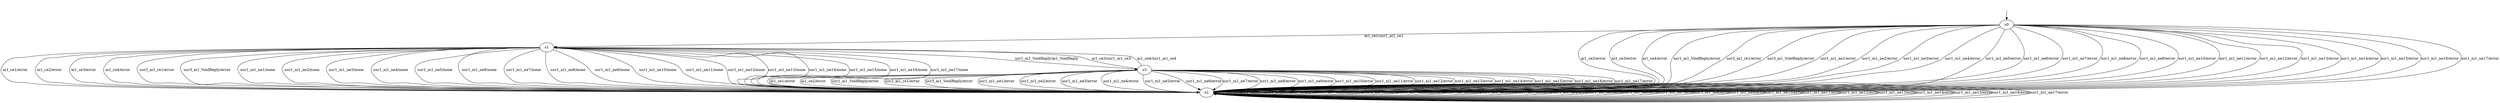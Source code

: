 digraph h0 {
s0 [label="s0"];
s1 [label="s1"];
s2 [label="s2"];
s3 [label="s3"];
s0 -> s1 [label="ai1_ce1/usr1_ai1_ce1"];
s0 -> s2 [label="ai1_ce2/error"];
s0 -> s2 [label="ai1_ce3/error"];
s0 -> s2 [label="ai1_ce4/error"];
s0 -> s2 [label="usr1_ai1_VoidReply/error"];
s0 -> s2 [label="usr2_ai1_re1/error"];
s0 -> s2 [label="usr3_ai1_VoidReply/error"];
s0 -> s2 [label="usr1_ni1_ne1/error"];
s0 -> s2 [label="usr1_ni1_ne2/error"];
s0 -> s2 [label="usr1_ni1_ne3/error"];
s0 -> s2 [label="usr1_ni1_ne4/error"];
s0 -> s2 [label="usr1_ni1_ne5/error"];
s0 -> s2 [label="usr1_ni1_ne6/error"];
s0 -> s2 [label="usr1_ni1_ne7/error"];
s0 -> s2 [label="usr1_ni1_ne8/error"];
s0 -> s2 [label="usr1_ni1_ne9/error"];
s0 -> s2 [label="usr1_ni1_ne10/error"];
s0 -> s2 [label="usr1_ni1_ne11/error"];
s0 -> s2 [label="usr1_ni1_ne12/error"];
s0 -> s2 [label="usr1_ni1_ne13/error"];
s0 -> s2 [label="usr1_ni1_ne14/error"];
s0 -> s2 [label="usr1_ni1_ne15/error"];
s0 -> s2 [label="usr1_ni1_ne16/error"];
s0 -> s2 [label="usr1_ni1_ne17/error"];
s1 -> s2 [label="ai1_ce1/error"];
s1 -> s2 [label="ai1_ce2/error"];
s1 -> s2 [label="ai1_ce3/error"];
s1 -> s2 [label="ai1_ce4/error"];
s1 -> s3 [label="usr1_ai1_VoidReply/ai1_VoidReply"];
s1 -> s2 [label="usr2_ai1_re1/error"];
s1 -> s2 [label="usr3_ai1_VoidReply/error"];
s1 -> s2 [label="usr1_ni1_ne1/none"];
s1 -> s2 [label="usr1_ni1_ne2/none"];
s1 -> s2 [label="usr1_ni1_ne3/none"];
s1 -> s2 [label="usr1_ni1_ne4/none"];
s1 -> s2 [label="usr1_ni1_ne5/none"];
s1 -> s2 [label="usr1_ni1_ne6/none"];
s1 -> s2 [label="usr1_ni1_ne7/none"];
s1 -> s2 [label="usr1_ni1_ne8/none"];
s1 -> s2 [label="usr1_ni1_ne9/none"];
s1 -> s2 [label="usr1_ni1_ne10/none"];
s1 -> s2 [label="usr1_ni1_ne11/none"];
s1 -> s2 [label="usr1_ni1_ne12/none"];
s1 -> s2 [label="usr1_ni1_ne13/none"];
s1 -> s2 [label="usr1_ni1_ne14/none"];
s1 -> s2 [label="usr1_ni1_ne15/none"];
s1 -> s2 [label="usr1_ni1_ne16/none"];
s1 -> s2 [label="usr1_ni1_ne17/none"];
s2 -> s2 [label="ai1_ce1/error"];
s2 -> s2 [label="ai1_ce2/error"];
s2 -> s2 [label="ai1_ce3/error"];
s2 -> s2 [label="ai1_ce4/error"];
s2 -> s2 [label="usr1_ai1_VoidReply/error"];
s2 -> s2 [label="usr2_ai1_re1/error"];
s2 -> s2 [label="usr3_ai1_VoidReply/error"];
s2 -> s2 [label="usr1_ni1_ne1/error"];
s2 -> s2 [label="usr1_ni1_ne2/error"];
s2 -> s2 [label="usr1_ni1_ne3/error"];
s2 -> s2 [label="usr1_ni1_ne4/error"];
s2 -> s2 [label="usr1_ni1_ne5/error"];
s2 -> s2 [label="usr1_ni1_ne6/error"];
s2 -> s2 [label="usr1_ni1_ne7/error"];
s2 -> s2 [label="usr1_ni1_ne8/error"];
s2 -> s2 [label="usr1_ni1_ne9/error"];
s2 -> s2 [label="usr1_ni1_ne10/error"];
s2 -> s2 [label="usr1_ni1_ne11/error"];
s2 -> s2 [label="usr1_ni1_ne12/error"];
s2 -> s2 [label="usr1_ni1_ne13/error"];
s2 -> s2 [label="usr1_ni1_ne14/error"];
s2 -> s2 [label="usr1_ni1_ne15/error"];
s2 -> s2 [label="usr1_ni1_ne16/error"];
s2 -> s2 [label="usr1_ni1_ne17/error"];
s3 -> s2 [label="ai1_ce1/error"];
s3 -> s2 [label="ai1_ce2/error"];
s3 -> s1 [label="ai1_ce3/usr1_ai1_ce3"];
s3 -> s1 [label="ai1_ce4/usr1_ai1_ce4"];
s3 -> s2 [label="usr1_ai1_VoidReply/error"];
s3 -> s2 [label="usr2_ai1_re1/error"];
s3 -> s2 [label="usr3_ai1_VoidReply/error"];
s3 -> s2 [label="usr1_ni1_ne1/error"];
s3 -> s2 [label="usr1_ni1_ne2/error"];
s3 -> s2 [label="usr1_ni1_ne3/error"];
s3 -> s2 [label="usr1_ni1_ne4/error"];
s3 -> s2 [label="usr1_ni1_ne5/error"];
s3 -> s2 [label="usr1_ni1_ne6/error"];
s3 -> s2 [label="usr1_ni1_ne7/error"];
s3 -> s2 [label="usr1_ni1_ne8/error"];
s3 -> s2 [label="usr1_ni1_ne9/error"];
s3 -> s2 [label="usr1_ni1_ne10/error"];
s3 -> s2 [label="usr1_ni1_ne11/error"];
s3 -> s2 [label="usr1_ni1_ne12/error"];
s3 -> s2 [label="usr1_ni1_ne13/error"];
s3 -> s2 [label="usr1_ni1_ne14/error"];
s3 -> s2 [label="usr1_ni1_ne15/error"];
s3 -> s2 [label="usr1_ni1_ne16/error"];
s3 -> s2 [label="usr1_ni1_ne17/error"];
__start0 [shape=none, label=""];
__start0 -> s0 [label=""];
}
